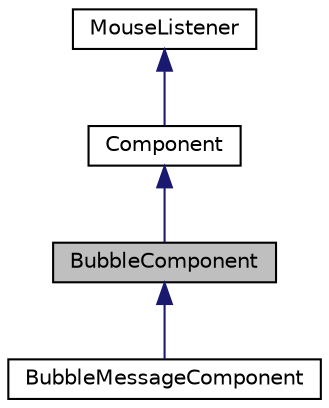 digraph "BubbleComponent"
{
  bgcolor="transparent";
  edge [fontname="Helvetica",fontsize="10",labelfontname="Helvetica",labelfontsize="10"];
  node [fontname="Helvetica",fontsize="10",shape=record];
  Node0 [label="BubbleComponent",height=0.2,width=0.4,color="black", fillcolor="grey75", style="filled", fontcolor="black"];
  Node1 -> Node0 [dir="back",color="midnightblue",fontsize="10",style="solid",fontname="Helvetica"];
  Node1 [label="Component",height=0.2,width=0.4,color="black",URL="$classComponent.html",tooltip="The base class for all JUCE user-interface objects. "];
  Node2 -> Node1 [dir="back",color="midnightblue",fontsize="10",style="solid",fontname="Helvetica"];
  Node2 [label="MouseListener",height=0.2,width=0.4,color="black",URL="$classMouseListener.html",tooltip="A MouseListener can be registered with a component to receive callbacks about mouse events that happe..."];
  Node0 -> Node3 [dir="back",color="midnightblue",fontsize="10",style="solid",fontname="Helvetica"];
  Node3 [label="BubbleMessageComponent",height=0.2,width=0.4,color="black",URL="$classBubbleMessageComponent.html",tooltip="A speech-bubble component that displays a short message. "];
}
